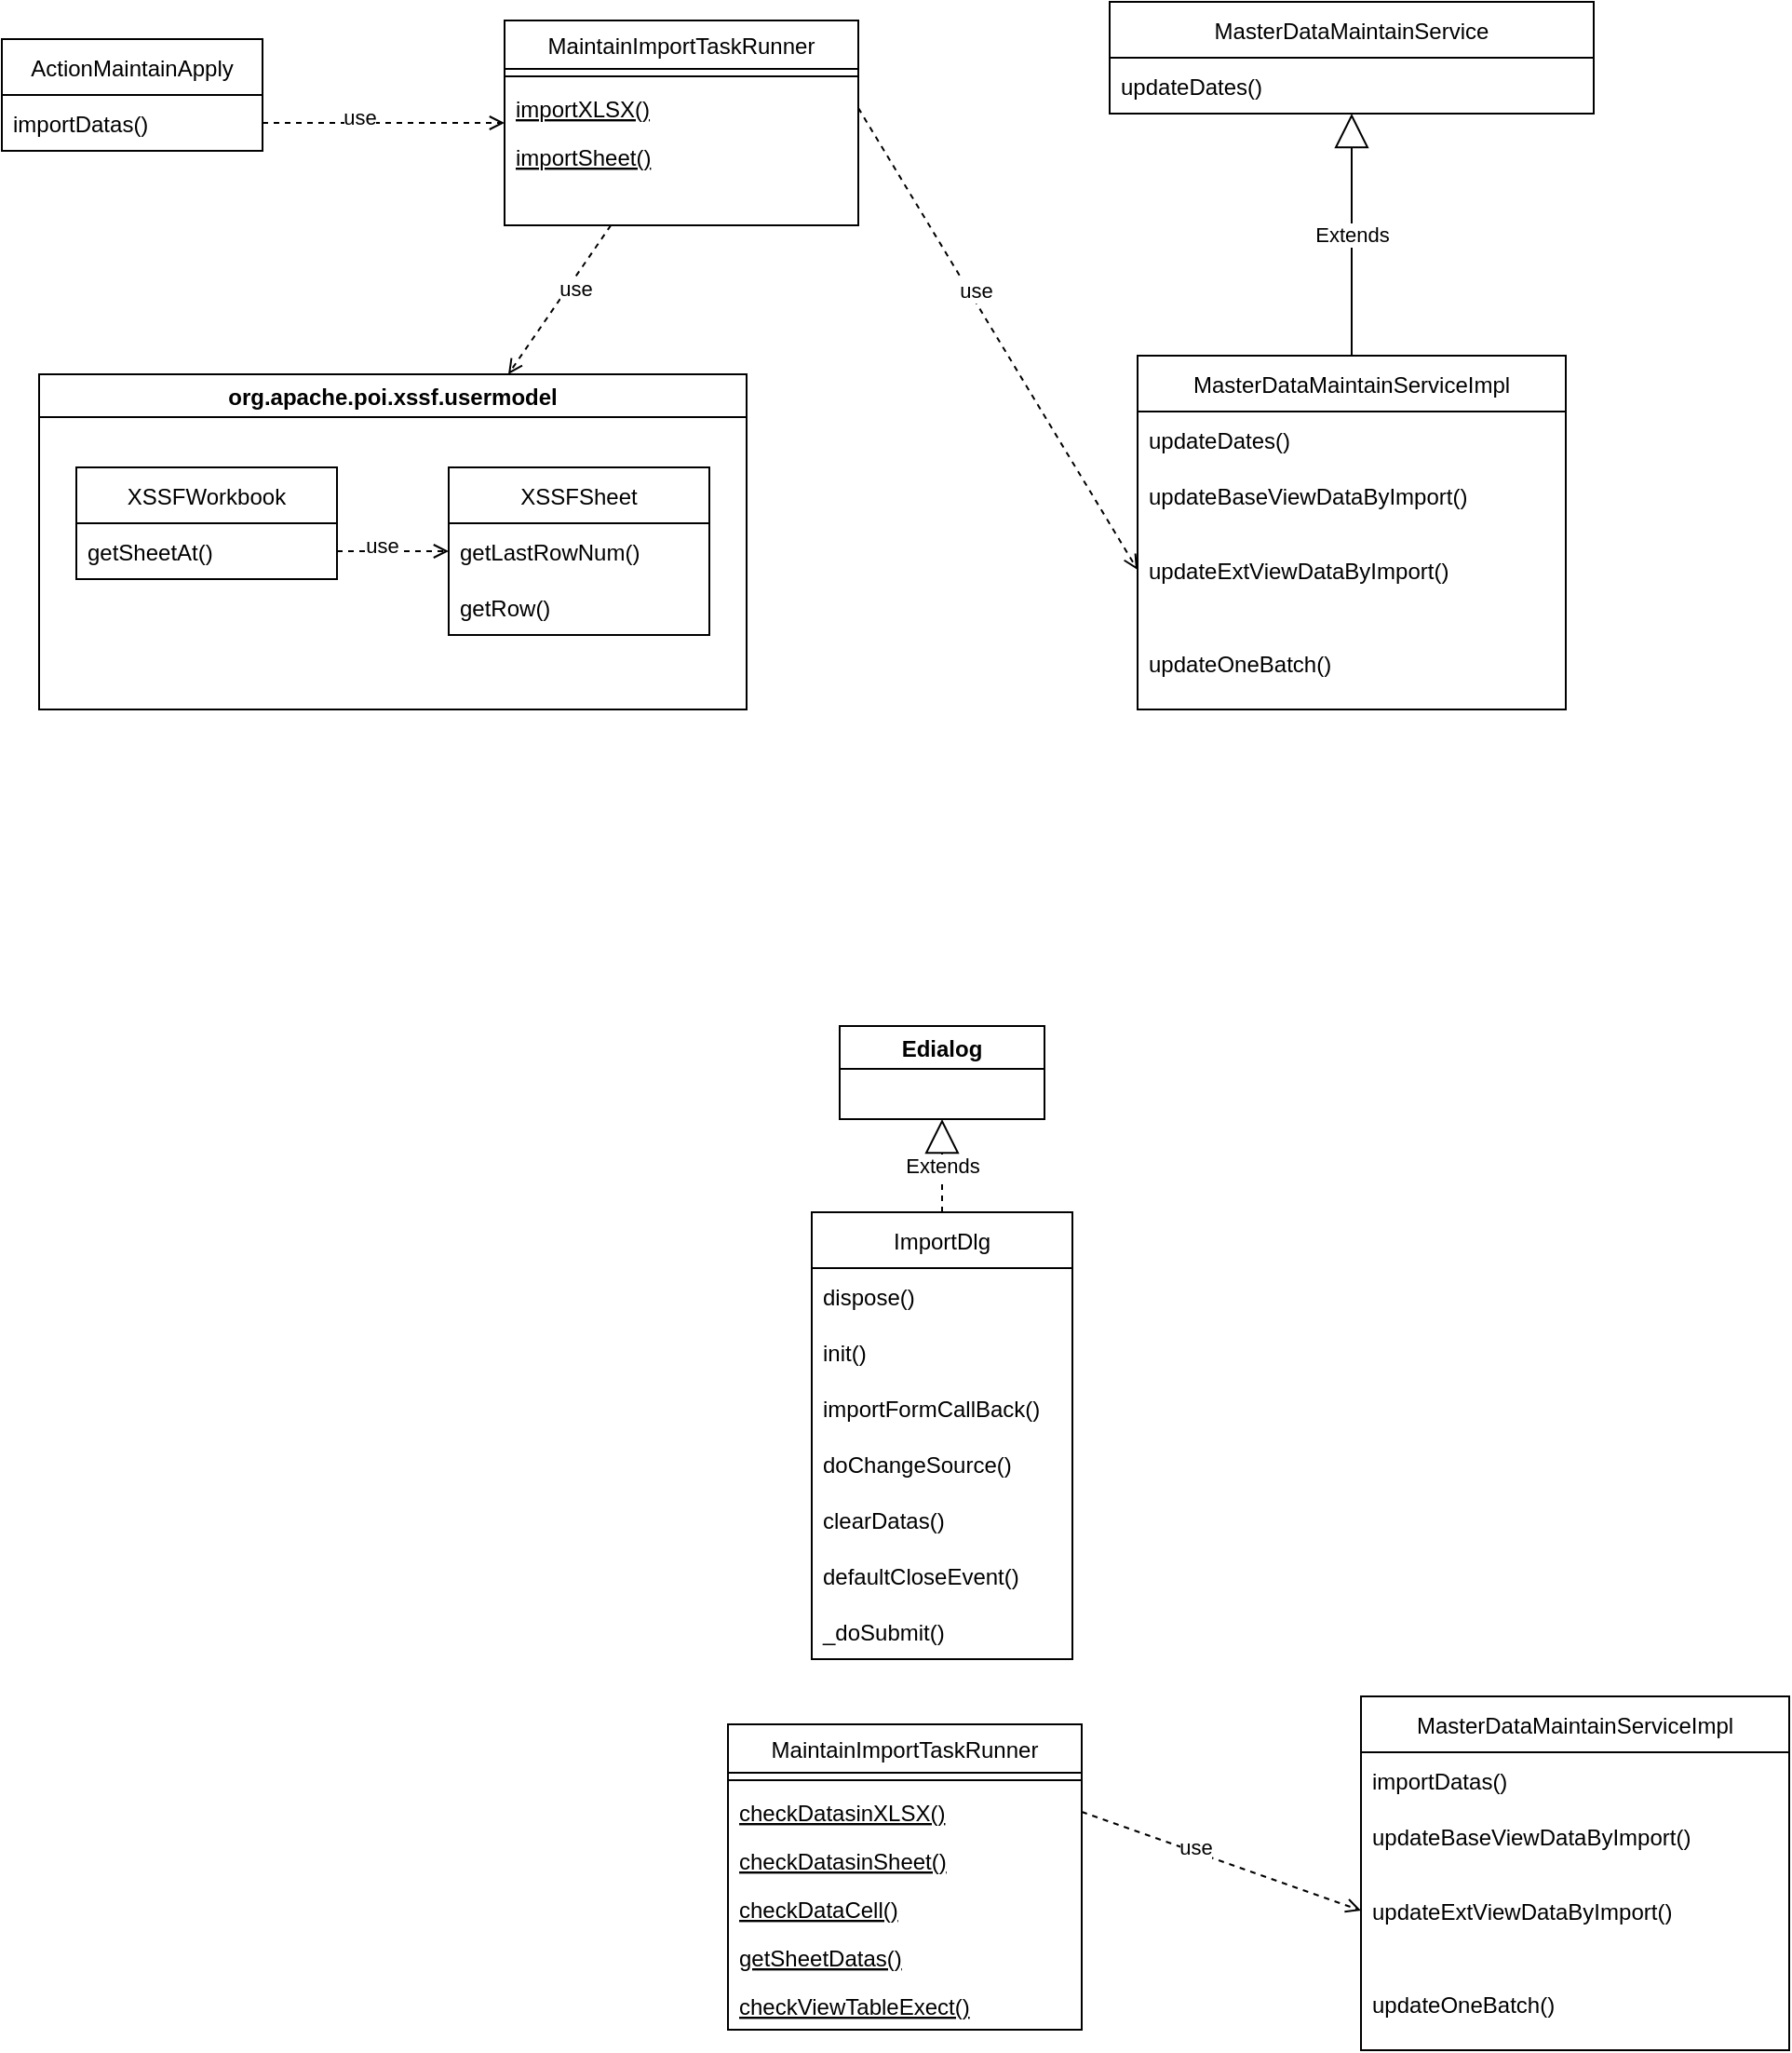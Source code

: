 <mxfile version="16.6.3" type="github">
  <diagram id="C5RBs43oDa-KdzZeNtuy" name="Page-1">
    <mxGraphModel dx="2249" dy="706" grid="1" gridSize="10" guides="1" tooltips="1" connect="1" arrows="1" fold="1" page="1" pageScale="1" pageWidth="827" pageHeight="1169" math="0" shadow="0">
      <root>
        <mxCell id="WIyWlLk6GJQsqaUBKTNV-0" />
        <mxCell id="WIyWlLk6GJQsqaUBKTNV-1" parent="WIyWlLk6GJQsqaUBKTNV-0" />
        <mxCell id="zkfFHV4jXpPFQw0GAbJ--6" value="MaintainImportTaskRunner" style="swimlane;fontStyle=0;align=center;verticalAlign=top;childLayout=stackLayout;horizontal=1;startSize=26;horizontalStack=0;resizeParent=1;resizeLast=0;collapsible=1;marginBottom=0;rounded=0;shadow=0;strokeWidth=1;" parent="WIyWlLk6GJQsqaUBKTNV-1" vertex="1">
          <mxGeometry x="-50" y="110" width="190" height="110" as="geometry">
            <mxRectangle x="120" y="360" width="160" height="26" as="alternateBounds" />
          </mxGeometry>
        </mxCell>
        <mxCell id="zkfFHV4jXpPFQw0GAbJ--9" value="" style="line;html=1;strokeWidth=1;align=left;verticalAlign=middle;spacingTop=-1;spacingLeft=3;spacingRight=3;rotatable=0;labelPosition=right;points=[];portConstraint=eastwest;" parent="zkfFHV4jXpPFQw0GAbJ--6" vertex="1">
          <mxGeometry y="26" width="190" height="8" as="geometry" />
        </mxCell>
        <mxCell id="zkfFHV4jXpPFQw0GAbJ--10" value="importXLSX()" style="text;align=left;verticalAlign=top;spacingLeft=4;spacingRight=4;overflow=hidden;rotatable=0;points=[[0,0.5],[1,0.5]];portConstraint=eastwest;fontStyle=4" parent="zkfFHV4jXpPFQw0GAbJ--6" vertex="1">
          <mxGeometry y="34" width="190" height="26" as="geometry" />
        </mxCell>
        <mxCell id="FlgeaudeGUP1t-mpBALK-2" value="importSheet()" style="text;align=left;verticalAlign=top;spacingLeft=4;spacingRight=4;overflow=hidden;rotatable=0;points=[[0,0.5],[1,0.5]];portConstraint=eastwest;fontStyle=4" parent="zkfFHV4jXpPFQw0GAbJ--6" vertex="1">
          <mxGeometry y="60" width="190" height="26" as="geometry" />
        </mxCell>
        <mxCell id="FlgeaudeGUP1t-mpBALK-3" value="MasterDataMaintainServiceImpl" style="swimlane;fontStyle=0;childLayout=stackLayout;horizontal=1;startSize=30;horizontalStack=0;resizeParent=1;resizeParentMax=0;resizeLast=0;collapsible=1;marginBottom=0;" parent="WIyWlLk6GJQsqaUBKTNV-1" vertex="1">
          <mxGeometry x="290" y="290" width="230" height="190" as="geometry" />
        </mxCell>
        <mxCell id="FlgeaudeGUP1t-mpBALK-4" value="updateDates()" style="text;strokeColor=none;fillColor=none;align=left;verticalAlign=middle;spacingLeft=4;spacingRight=4;overflow=hidden;points=[[0,0.5],[1,0.5]];portConstraint=eastwest;rotatable=0;" parent="FlgeaudeGUP1t-mpBALK-3" vertex="1">
          <mxGeometry y="30" width="230" height="30" as="geometry" />
        </mxCell>
        <mxCell id="FlgeaudeGUP1t-mpBALK-5" value="updateBaseViewDataByImport()" style="text;strokeColor=none;fillColor=none;align=left;verticalAlign=middle;spacingLeft=4;spacingRight=4;overflow=hidden;points=[[0,0.5],[1,0.5]];portConstraint=eastwest;rotatable=0;" parent="FlgeaudeGUP1t-mpBALK-3" vertex="1">
          <mxGeometry y="60" width="230" height="30" as="geometry" />
        </mxCell>
        <mxCell id="FlgeaudeGUP1t-mpBALK-6" value="updateExtViewDataByImport()" style="text;strokeColor=none;fillColor=none;align=left;verticalAlign=middle;spacingLeft=4;spacingRight=4;overflow=hidden;points=[[0,0.5],[1,0.5]];portConstraint=eastwest;rotatable=0;" parent="FlgeaudeGUP1t-mpBALK-3" vertex="1">
          <mxGeometry y="90" width="230" height="50" as="geometry" />
        </mxCell>
        <mxCell id="FlgeaudeGUP1t-mpBALK-8" value="updateOneBatch()" style="text;strokeColor=none;fillColor=none;align=left;verticalAlign=middle;spacingLeft=4;spacingRight=4;overflow=hidden;points=[[0,0.5],[1,0.5]];portConstraint=eastwest;rotatable=0;" parent="FlgeaudeGUP1t-mpBALK-3" vertex="1">
          <mxGeometry y="140" width="230" height="50" as="geometry" />
        </mxCell>
        <mxCell id="FlgeaudeGUP1t-mpBALK-10" style="rounded=0;orthogonalLoop=1;jettySize=auto;html=1;exitX=1;exitY=0.5;exitDx=0;exitDy=0;entryX=0;entryY=0.5;entryDx=0;entryDy=0;dashed=1;endArrow=open;endFill=0;" parent="WIyWlLk6GJQsqaUBKTNV-1" source="zkfFHV4jXpPFQw0GAbJ--10" target="FlgeaudeGUP1t-mpBALK-6" edge="1">
          <mxGeometry relative="1" as="geometry" />
        </mxCell>
        <mxCell id="FlgeaudeGUP1t-mpBALK-11" value="use" style="edgeLabel;html=1;align=center;verticalAlign=middle;resizable=0;points=[];" parent="FlgeaudeGUP1t-mpBALK-10" vertex="1" connectable="0">
          <mxGeometry x="-0.202" y="3" relative="1" as="geometry">
            <mxPoint as="offset" />
          </mxGeometry>
        </mxCell>
        <mxCell id="FlgeaudeGUP1t-mpBALK-19" value="Edialog" style="swimlane;" parent="WIyWlLk6GJQsqaUBKTNV-1" vertex="1">
          <mxGeometry x="130" y="650" width="110" height="50" as="geometry">
            <mxRectangle x="220" y="420" width="80" height="23" as="alternateBounds" />
          </mxGeometry>
        </mxCell>
        <mxCell id="FlgeaudeGUP1t-mpBALK-20" value="Extends" style="endArrow=block;endSize=16;endFill=0;html=1;rounded=0;dashed=1;exitX=0.5;exitY=0;exitDx=0;exitDy=0;entryX=0.5;entryY=1;entryDx=0;entryDy=0;" parent="WIyWlLk6GJQsqaUBKTNV-1" source="3-bWZ-3ual9PT5Gx6bFQ-16" target="FlgeaudeGUP1t-mpBALK-19" edge="1">
          <mxGeometry width="160" relative="1" as="geometry">
            <mxPoint x="200" y="810" as="sourcePoint" />
            <mxPoint x="430" y="720" as="targetPoint" />
          </mxGeometry>
        </mxCell>
        <mxCell id="3-bWZ-3ual9PT5Gx6bFQ-0" value="MaintainImportTaskRunner" style="swimlane;fontStyle=0;align=center;verticalAlign=top;childLayout=stackLayout;horizontal=1;startSize=26;horizontalStack=0;resizeParent=1;resizeLast=0;collapsible=1;marginBottom=0;rounded=0;shadow=0;strokeWidth=1;" parent="WIyWlLk6GJQsqaUBKTNV-1" vertex="1">
          <mxGeometry x="70" y="1025" width="190" height="164" as="geometry">
            <mxRectangle x="120" y="360" width="160" height="26" as="alternateBounds" />
          </mxGeometry>
        </mxCell>
        <mxCell id="3-bWZ-3ual9PT5Gx6bFQ-1" value="" style="line;html=1;strokeWidth=1;align=left;verticalAlign=middle;spacingTop=-1;spacingLeft=3;spacingRight=3;rotatable=0;labelPosition=right;points=[];portConstraint=eastwest;" parent="3-bWZ-3ual9PT5Gx6bFQ-0" vertex="1">
          <mxGeometry y="26" width="190" height="8" as="geometry" />
        </mxCell>
        <mxCell id="3-bWZ-3ual9PT5Gx6bFQ-2" value="checkDatasinXLSX()" style="text;align=left;verticalAlign=top;spacingLeft=4;spacingRight=4;overflow=hidden;rotatable=0;points=[[0,0.5],[1,0.5]];portConstraint=eastwest;fontStyle=4" parent="3-bWZ-3ual9PT5Gx6bFQ-0" vertex="1">
          <mxGeometry y="34" width="190" height="26" as="geometry" />
        </mxCell>
        <mxCell id="3-bWZ-3ual9PT5Gx6bFQ-3" value="checkDatasinSheet()" style="text;align=left;verticalAlign=top;spacingLeft=4;spacingRight=4;overflow=hidden;rotatable=0;points=[[0,0.5],[1,0.5]];portConstraint=eastwest;fontStyle=4" parent="3-bWZ-3ual9PT5Gx6bFQ-0" vertex="1">
          <mxGeometry y="60" width="190" height="26" as="geometry" />
        </mxCell>
        <mxCell id="3-bWZ-3ual9PT5Gx6bFQ-13" value="checkDataCell()" style="text;align=left;verticalAlign=top;spacingLeft=4;spacingRight=4;overflow=hidden;rotatable=0;points=[[0,0.5],[1,0.5]];portConstraint=eastwest;fontStyle=4" parent="3-bWZ-3ual9PT5Gx6bFQ-0" vertex="1">
          <mxGeometry y="86" width="190" height="26" as="geometry" />
        </mxCell>
        <mxCell id="3-bWZ-3ual9PT5Gx6bFQ-14" value="getSheetDatas()" style="text;align=left;verticalAlign=top;spacingLeft=4;spacingRight=4;overflow=hidden;rotatable=0;points=[[0,0.5],[1,0.5]];portConstraint=eastwest;fontStyle=4" parent="3-bWZ-3ual9PT5Gx6bFQ-0" vertex="1">
          <mxGeometry y="112" width="190" height="26" as="geometry" />
        </mxCell>
        <mxCell id="3-bWZ-3ual9PT5Gx6bFQ-15" value="checkViewTableExect()" style="text;align=left;verticalAlign=top;spacingLeft=4;spacingRight=4;overflow=hidden;rotatable=0;points=[[0,0.5],[1,0.5]];portConstraint=eastwest;fontStyle=4" parent="3-bWZ-3ual9PT5Gx6bFQ-0" vertex="1">
          <mxGeometry y="138" width="190" height="26" as="geometry" />
        </mxCell>
        <mxCell id="3-bWZ-3ual9PT5Gx6bFQ-4" value="MasterDataMaintainServiceImpl" style="swimlane;fontStyle=0;childLayout=stackLayout;horizontal=1;startSize=30;horizontalStack=0;resizeParent=1;resizeParentMax=0;resizeLast=0;collapsible=1;marginBottom=0;" parent="WIyWlLk6GJQsqaUBKTNV-1" vertex="1">
          <mxGeometry x="410" y="1010" width="230" height="190" as="geometry" />
        </mxCell>
        <mxCell id="3-bWZ-3ual9PT5Gx6bFQ-5" value="importDatas()" style="text;strokeColor=none;fillColor=none;align=left;verticalAlign=middle;spacingLeft=4;spacingRight=4;overflow=hidden;points=[[0,0.5],[1,0.5]];portConstraint=eastwest;rotatable=0;" parent="3-bWZ-3ual9PT5Gx6bFQ-4" vertex="1">
          <mxGeometry y="30" width="230" height="30" as="geometry" />
        </mxCell>
        <mxCell id="3-bWZ-3ual9PT5Gx6bFQ-6" value="updateBaseViewDataByImport()" style="text;strokeColor=none;fillColor=none;align=left;verticalAlign=middle;spacingLeft=4;spacingRight=4;overflow=hidden;points=[[0,0.5],[1,0.5]];portConstraint=eastwest;rotatable=0;" parent="3-bWZ-3ual9PT5Gx6bFQ-4" vertex="1">
          <mxGeometry y="60" width="230" height="30" as="geometry" />
        </mxCell>
        <mxCell id="3-bWZ-3ual9PT5Gx6bFQ-7" value="updateExtViewDataByImport()" style="text;strokeColor=none;fillColor=none;align=left;verticalAlign=middle;spacingLeft=4;spacingRight=4;overflow=hidden;points=[[0,0.5],[1,0.5]];portConstraint=eastwest;rotatable=0;" parent="3-bWZ-3ual9PT5Gx6bFQ-4" vertex="1">
          <mxGeometry y="90" width="230" height="50" as="geometry" />
        </mxCell>
        <mxCell id="3-bWZ-3ual9PT5Gx6bFQ-8" value="updateOneBatch()" style="text;strokeColor=none;fillColor=none;align=left;verticalAlign=middle;spacingLeft=4;spacingRight=4;overflow=hidden;points=[[0,0.5],[1,0.5]];portConstraint=eastwest;rotatable=0;" parent="3-bWZ-3ual9PT5Gx6bFQ-4" vertex="1">
          <mxGeometry y="140" width="230" height="50" as="geometry" />
        </mxCell>
        <mxCell id="3-bWZ-3ual9PT5Gx6bFQ-9" style="rounded=0;orthogonalLoop=1;jettySize=auto;html=1;exitX=1;exitY=0.5;exitDx=0;exitDy=0;entryX=0;entryY=0.5;entryDx=0;entryDy=0;dashed=1;endArrow=open;endFill=0;" parent="WIyWlLk6GJQsqaUBKTNV-1" source="3-bWZ-3ual9PT5Gx6bFQ-2" target="3-bWZ-3ual9PT5Gx6bFQ-7" edge="1">
          <mxGeometry relative="1" as="geometry" />
        </mxCell>
        <mxCell id="3-bWZ-3ual9PT5Gx6bFQ-10" value="use" style="edgeLabel;html=1;align=center;verticalAlign=middle;resizable=0;points=[];" parent="3-bWZ-3ual9PT5Gx6bFQ-9" vertex="1" connectable="0">
          <mxGeometry x="-0.202" y="3" relative="1" as="geometry">
            <mxPoint as="offset" />
          </mxGeometry>
        </mxCell>
        <mxCell id="3-bWZ-3ual9PT5Gx6bFQ-16" value="ImportDlg" style="swimlane;fontStyle=0;childLayout=stackLayout;horizontal=1;startSize=30;horizontalStack=0;resizeParent=1;resizeParentMax=0;resizeLast=0;collapsible=1;marginBottom=0;" parent="WIyWlLk6GJQsqaUBKTNV-1" vertex="1">
          <mxGeometry x="115" y="750" width="140" height="240" as="geometry" />
        </mxCell>
        <mxCell id="3-bWZ-3ual9PT5Gx6bFQ-17" value="dispose()" style="text;strokeColor=none;fillColor=none;align=left;verticalAlign=middle;spacingLeft=4;spacingRight=4;overflow=hidden;points=[[0,0.5],[1,0.5]];portConstraint=eastwest;rotatable=0;" parent="3-bWZ-3ual9PT5Gx6bFQ-16" vertex="1">
          <mxGeometry y="30" width="140" height="30" as="geometry" />
        </mxCell>
        <mxCell id="3-bWZ-3ual9PT5Gx6bFQ-18" value="init()" style="text;strokeColor=none;fillColor=none;align=left;verticalAlign=middle;spacingLeft=4;spacingRight=4;overflow=hidden;points=[[0,0.5],[1,0.5]];portConstraint=eastwest;rotatable=0;" parent="3-bWZ-3ual9PT5Gx6bFQ-16" vertex="1">
          <mxGeometry y="60" width="140" height="30" as="geometry" />
        </mxCell>
        <mxCell id="3-bWZ-3ual9PT5Gx6bFQ-19" value="importFormCallBack()" style="text;strokeColor=none;fillColor=none;align=left;verticalAlign=middle;spacingLeft=4;spacingRight=4;overflow=hidden;points=[[0,0.5],[1,0.5]];portConstraint=eastwest;rotatable=0;" parent="3-bWZ-3ual9PT5Gx6bFQ-16" vertex="1">
          <mxGeometry y="90" width="140" height="30" as="geometry" />
        </mxCell>
        <mxCell id="3-bWZ-3ual9PT5Gx6bFQ-20" value="doChangeSource()" style="text;strokeColor=none;fillColor=none;align=left;verticalAlign=middle;spacingLeft=4;spacingRight=4;overflow=hidden;points=[[0,0.5],[1,0.5]];portConstraint=eastwest;rotatable=0;" parent="3-bWZ-3ual9PT5Gx6bFQ-16" vertex="1">
          <mxGeometry y="120" width="140" height="30" as="geometry" />
        </mxCell>
        <mxCell id="3-bWZ-3ual9PT5Gx6bFQ-21" value="clearDatas()" style="text;strokeColor=none;fillColor=none;align=left;verticalAlign=middle;spacingLeft=4;spacingRight=4;overflow=hidden;points=[[0,0.5],[1,0.5]];portConstraint=eastwest;rotatable=0;" parent="3-bWZ-3ual9PT5Gx6bFQ-16" vertex="1">
          <mxGeometry y="150" width="140" height="30" as="geometry" />
        </mxCell>
        <mxCell id="3-bWZ-3ual9PT5Gx6bFQ-22" value="defaultCloseEvent()" style="text;strokeColor=none;fillColor=none;align=left;verticalAlign=middle;spacingLeft=4;spacingRight=4;overflow=hidden;points=[[0,0.5],[1,0.5]];portConstraint=eastwest;rotatable=0;" parent="3-bWZ-3ual9PT5Gx6bFQ-16" vertex="1">
          <mxGeometry y="180" width="140" height="30" as="geometry" />
        </mxCell>
        <mxCell id="3-bWZ-3ual9PT5Gx6bFQ-23" value="_doSubmit()" style="text;strokeColor=none;fillColor=none;align=left;verticalAlign=middle;spacingLeft=4;spacingRight=4;overflow=hidden;points=[[0,0.5],[1,0.5]];portConstraint=eastwest;rotatable=0;" parent="3-bWZ-3ual9PT5Gx6bFQ-16" vertex="1">
          <mxGeometry y="210" width="140" height="30" as="geometry" />
        </mxCell>
        <mxCell id="ianMDoi0D7Pa2ddnbW-J-0" value="ActionMaintainApply" style="swimlane;fontStyle=0;childLayout=stackLayout;horizontal=1;startSize=30;horizontalStack=0;resizeParent=1;resizeParentMax=0;resizeLast=0;collapsible=1;marginBottom=0;" vertex="1" parent="WIyWlLk6GJQsqaUBKTNV-1">
          <mxGeometry x="-320" y="120" width="140" height="60" as="geometry" />
        </mxCell>
        <mxCell id="ianMDoi0D7Pa2ddnbW-J-1" value="importDatas()" style="text;strokeColor=none;fillColor=none;align=left;verticalAlign=middle;spacingLeft=4;spacingRight=4;overflow=hidden;points=[[0,0.5],[1,0.5]];portConstraint=eastwest;rotatable=0;" vertex="1" parent="ianMDoi0D7Pa2ddnbW-J-0">
          <mxGeometry y="30" width="140" height="30" as="geometry" />
        </mxCell>
        <mxCell id="ianMDoi0D7Pa2ddnbW-J-4" style="rounded=0;orthogonalLoop=1;jettySize=auto;html=1;exitX=1;exitY=0.5;exitDx=0;exitDy=0;dashed=1;endArrow=open;endFill=0;" edge="1" parent="WIyWlLk6GJQsqaUBKTNV-1" source="ianMDoi0D7Pa2ddnbW-J-1" target="zkfFHV4jXpPFQw0GAbJ--6">
          <mxGeometry relative="1" as="geometry">
            <mxPoint x="-40" y="190" as="sourcePoint" />
            <mxPoint x="110" y="243" as="targetPoint" />
          </mxGeometry>
        </mxCell>
        <mxCell id="ianMDoi0D7Pa2ddnbW-J-5" value="use" style="edgeLabel;html=1;align=center;verticalAlign=middle;resizable=0;points=[];" vertex="1" connectable="0" parent="ianMDoi0D7Pa2ddnbW-J-4">
          <mxGeometry x="-0.202" y="3" relative="1" as="geometry">
            <mxPoint as="offset" />
          </mxGeometry>
        </mxCell>
        <mxCell id="ianMDoi0D7Pa2ddnbW-J-6" value="org.apache.poi.xssf.usermodel" style="swimlane;" vertex="1" parent="WIyWlLk6GJQsqaUBKTNV-1">
          <mxGeometry x="-300" y="300" width="380" height="180" as="geometry" />
        </mxCell>
        <mxCell id="ianMDoi0D7Pa2ddnbW-J-7" value="XSSFWorkbook" style="swimlane;fontStyle=0;childLayout=stackLayout;horizontal=1;startSize=30;horizontalStack=0;resizeParent=1;resizeParentMax=0;resizeLast=0;collapsible=1;marginBottom=0;" vertex="1" parent="ianMDoi0D7Pa2ddnbW-J-6">
          <mxGeometry x="20" y="50" width="140" height="60" as="geometry" />
        </mxCell>
        <mxCell id="ianMDoi0D7Pa2ddnbW-J-8" value="getSheetAt()" style="text;strokeColor=none;fillColor=none;align=left;verticalAlign=middle;spacingLeft=4;spacingRight=4;overflow=hidden;points=[[0,0.5],[1,0.5]];portConstraint=eastwest;rotatable=0;" vertex="1" parent="ianMDoi0D7Pa2ddnbW-J-7">
          <mxGeometry y="30" width="140" height="30" as="geometry" />
        </mxCell>
        <mxCell id="ianMDoi0D7Pa2ddnbW-J-11" value="XSSFSheet" style="swimlane;fontStyle=0;childLayout=stackLayout;horizontal=1;startSize=30;horizontalStack=0;resizeParent=1;resizeParentMax=0;resizeLast=0;collapsible=1;marginBottom=0;" vertex="1" parent="ianMDoi0D7Pa2ddnbW-J-6">
          <mxGeometry x="220" y="50" width="140" height="90" as="geometry" />
        </mxCell>
        <mxCell id="ianMDoi0D7Pa2ddnbW-J-12" value="getLastRowNum()" style="text;strokeColor=none;fillColor=none;align=left;verticalAlign=middle;spacingLeft=4;spacingRight=4;overflow=hidden;points=[[0,0.5],[1,0.5]];portConstraint=eastwest;rotatable=0;" vertex="1" parent="ianMDoi0D7Pa2ddnbW-J-11">
          <mxGeometry y="30" width="140" height="30" as="geometry" />
        </mxCell>
        <mxCell id="ianMDoi0D7Pa2ddnbW-J-13" value="getRow()" style="text;strokeColor=none;fillColor=none;align=left;verticalAlign=middle;spacingLeft=4;spacingRight=4;overflow=hidden;points=[[0,0.5],[1,0.5]];portConstraint=eastwest;rotatable=0;" vertex="1" parent="ianMDoi0D7Pa2ddnbW-J-11">
          <mxGeometry y="60" width="140" height="30" as="geometry" />
        </mxCell>
        <mxCell id="ianMDoi0D7Pa2ddnbW-J-16" style="rounded=0;orthogonalLoop=1;jettySize=auto;html=1;exitX=1;exitY=0.5;exitDx=0;exitDy=0;dashed=1;endArrow=open;endFill=0;" edge="1" parent="ianMDoi0D7Pa2ddnbW-J-6" source="ianMDoi0D7Pa2ddnbW-J-8" target="ianMDoi0D7Pa2ddnbW-J-11">
          <mxGeometry relative="1" as="geometry">
            <mxPoint x="80" y="170" as="sourcePoint" />
            <mxPoint x="210" y="170" as="targetPoint" />
          </mxGeometry>
        </mxCell>
        <mxCell id="ianMDoi0D7Pa2ddnbW-J-17" value="use" style="edgeLabel;html=1;align=center;verticalAlign=middle;resizable=0;points=[];" vertex="1" connectable="0" parent="ianMDoi0D7Pa2ddnbW-J-16">
          <mxGeometry x="-0.202" y="3" relative="1" as="geometry">
            <mxPoint as="offset" />
          </mxGeometry>
        </mxCell>
        <mxCell id="ianMDoi0D7Pa2ddnbW-J-18" style="rounded=0;orthogonalLoop=1;jettySize=auto;html=1;dashed=1;endArrow=open;endFill=0;" edge="1" parent="WIyWlLk6GJQsqaUBKTNV-1" source="zkfFHV4jXpPFQw0GAbJ--6" target="ianMDoi0D7Pa2ddnbW-J-6">
          <mxGeometry relative="1" as="geometry">
            <mxPoint x="110" y="280" as="sourcePoint" />
            <mxPoint x="240" y="280" as="targetPoint" />
          </mxGeometry>
        </mxCell>
        <mxCell id="ianMDoi0D7Pa2ddnbW-J-19" value="use" style="edgeLabel;html=1;align=center;verticalAlign=middle;resizable=0;points=[];" vertex="1" connectable="0" parent="ianMDoi0D7Pa2ddnbW-J-18">
          <mxGeometry x="-0.202" y="3" relative="1" as="geometry">
            <mxPoint as="offset" />
          </mxGeometry>
        </mxCell>
        <mxCell id="ianMDoi0D7Pa2ddnbW-J-20" value="MasterDataMaintainService" style="swimlane;fontStyle=0;childLayout=stackLayout;horizontal=1;startSize=30;horizontalStack=0;resizeParent=1;resizeParentMax=0;resizeLast=0;collapsible=1;marginBottom=0;" vertex="1" parent="WIyWlLk6GJQsqaUBKTNV-1">
          <mxGeometry x="275" y="100" width="260" height="60" as="geometry" />
        </mxCell>
        <mxCell id="ianMDoi0D7Pa2ddnbW-J-21" value="updateDates()" style="text;strokeColor=none;fillColor=none;align=left;verticalAlign=middle;spacingLeft=4;spacingRight=4;overflow=hidden;points=[[0,0.5],[1,0.5]];portConstraint=eastwest;rotatable=0;" vertex="1" parent="ianMDoi0D7Pa2ddnbW-J-20">
          <mxGeometry y="30" width="260" height="30" as="geometry" />
        </mxCell>
        <mxCell id="ianMDoi0D7Pa2ddnbW-J-24" value="Extends" style="endArrow=block;endSize=16;endFill=0;html=1;rounded=0;exitX=0.5;exitY=0;exitDx=0;exitDy=0;" edge="1" parent="WIyWlLk6GJQsqaUBKTNV-1" source="FlgeaudeGUP1t-mpBALK-3" target="ianMDoi0D7Pa2ddnbW-J-20">
          <mxGeometry width="160" relative="1" as="geometry">
            <mxPoint x="410" y="250" as="sourcePoint" />
            <mxPoint x="570" y="250" as="targetPoint" />
          </mxGeometry>
        </mxCell>
      </root>
    </mxGraphModel>
  </diagram>
</mxfile>
